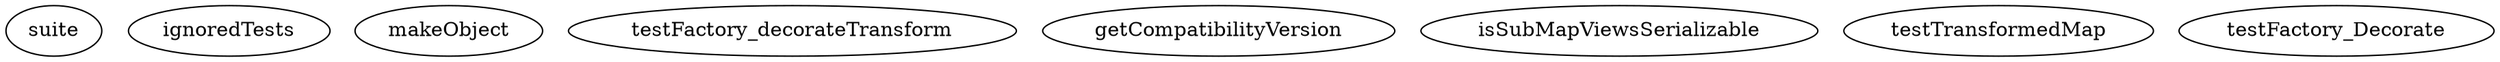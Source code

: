digraph G {
suite;
ignoredTests;
makeObject;
testFactory_decorateTransform;
getCompatibilityVersion;
isSubMapViewsSerializable;
testTransformedMap;
testFactory_Decorate;
}